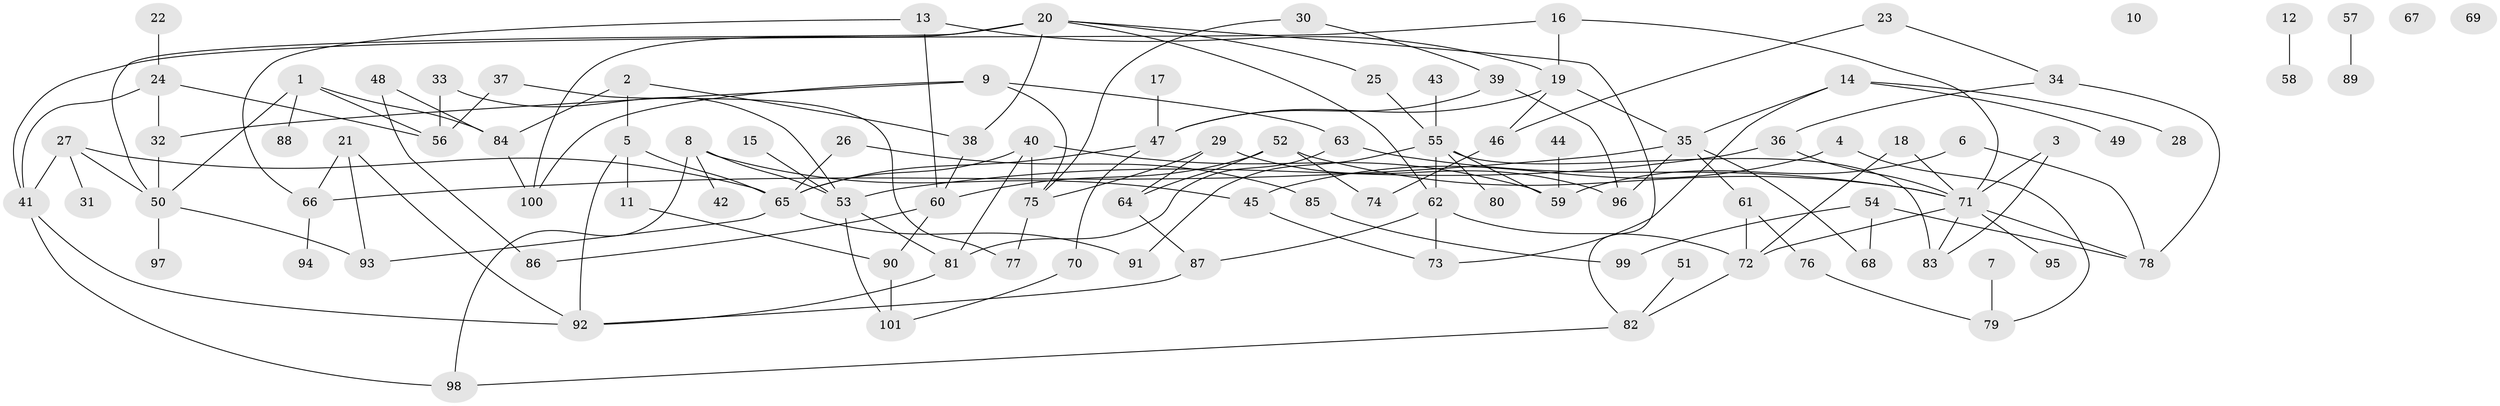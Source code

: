 // Generated by graph-tools (version 1.1) at 2025/49/03/09/25 03:49:05]
// undirected, 101 vertices, 146 edges
graph export_dot {
graph [start="1"]
  node [color=gray90,style=filled];
  1;
  2;
  3;
  4;
  5;
  6;
  7;
  8;
  9;
  10;
  11;
  12;
  13;
  14;
  15;
  16;
  17;
  18;
  19;
  20;
  21;
  22;
  23;
  24;
  25;
  26;
  27;
  28;
  29;
  30;
  31;
  32;
  33;
  34;
  35;
  36;
  37;
  38;
  39;
  40;
  41;
  42;
  43;
  44;
  45;
  46;
  47;
  48;
  49;
  50;
  51;
  52;
  53;
  54;
  55;
  56;
  57;
  58;
  59;
  60;
  61;
  62;
  63;
  64;
  65;
  66;
  67;
  68;
  69;
  70;
  71;
  72;
  73;
  74;
  75;
  76;
  77;
  78;
  79;
  80;
  81;
  82;
  83;
  84;
  85;
  86;
  87;
  88;
  89;
  90;
  91;
  92;
  93;
  94;
  95;
  96;
  97;
  98;
  99;
  100;
  101;
  1 -- 50;
  1 -- 56;
  1 -- 84;
  1 -- 88;
  2 -- 5;
  2 -- 38;
  2 -- 84;
  3 -- 71;
  3 -- 83;
  4 -- 45;
  4 -- 79;
  5 -- 11;
  5 -- 65;
  5 -- 92;
  6 -- 59;
  6 -- 78;
  7 -- 79;
  8 -- 42;
  8 -- 45;
  8 -- 53;
  8 -- 98;
  9 -- 32;
  9 -- 63;
  9 -- 75;
  9 -- 100;
  11 -- 90;
  12 -- 58;
  13 -- 19;
  13 -- 60;
  13 -- 66;
  14 -- 28;
  14 -- 35;
  14 -- 49;
  14 -- 73;
  15 -- 53;
  16 -- 19;
  16 -- 41;
  16 -- 71;
  17 -- 47;
  18 -- 71;
  18 -- 72;
  19 -- 35;
  19 -- 46;
  19 -- 47;
  20 -- 25;
  20 -- 38;
  20 -- 50;
  20 -- 62;
  20 -- 82;
  20 -- 100;
  21 -- 66;
  21 -- 92;
  21 -- 93;
  22 -- 24;
  23 -- 34;
  23 -- 46;
  24 -- 32;
  24 -- 41;
  24 -- 56;
  25 -- 55;
  26 -- 65;
  26 -- 85;
  27 -- 31;
  27 -- 41;
  27 -- 50;
  27 -- 65;
  29 -- 64;
  29 -- 75;
  29 -- 96;
  30 -- 39;
  30 -- 75;
  32 -- 50;
  33 -- 53;
  33 -- 56;
  34 -- 36;
  34 -- 78;
  35 -- 61;
  35 -- 66;
  35 -- 68;
  35 -- 96;
  36 -- 53;
  36 -- 71;
  37 -- 56;
  37 -- 77;
  38 -- 60;
  39 -- 47;
  39 -- 96;
  40 -- 59;
  40 -- 65;
  40 -- 75;
  40 -- 81;
  41 -- 92;
  41 -- 98;
  43 -- 55;
  44 -- 59;
  45 -- 73;
  46 -- 74;
  47 -- 65;
  47 -- 70;
  48 -- 84;
  48 -- 86;
  50 -- 93;
  50 -- 97;
  51 -- 82;
  52 -- 60;
  52 -- 64;
  52 -- 71;
  52 -- 74;
  53 -- 81;
  53 -- 101;
  54 -- 68;
  54 -- 78;
  54 -- 99;
  55 -- 59;
  55 -- 62;
  55 -- 80;
  55 -- 83;
  55 -- 91;
  57 -- 89;
  60 -- 86;
  60 -- 90;
  61 -- 72;
  61 -- 76;
  62 -- 72;
  62 -- 73;
  62 -- 87;
  63 -- 71;
  63 -- 81;
  64 -- 87;
  65 -- 91;
  65 -- 93;
  66 -- 94;
  70 -- 101;
  71 -- 72;
  71 -- 78;
  71 -- 83;
  71 -- 95;
  72 -- 82;
  75 -- 77;
  76 -- 79;
  81 -- 92;
  82 -- 98;
  84 -- 100;
  85 -- 99;
  87 -- 92;
  90 -- 101;
}
